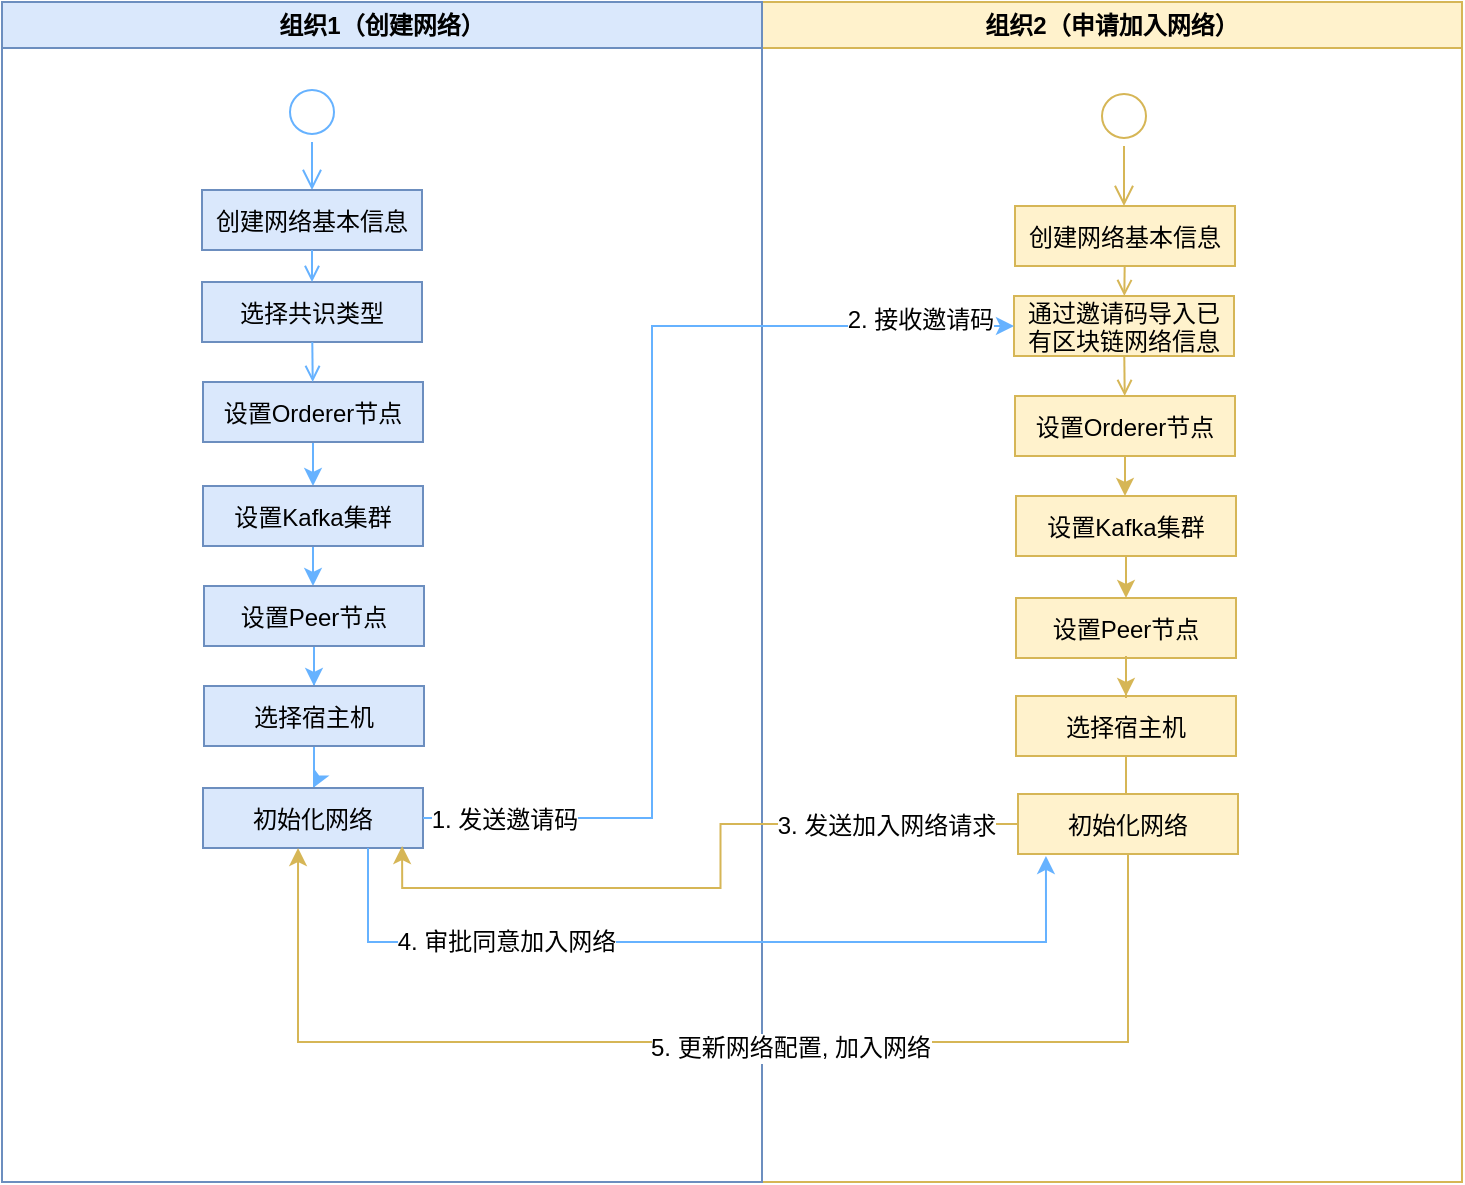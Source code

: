 <mxfile version="12.0.0" type="github" pages="1"><diagram id="x8NNEcimUP0-5_pCZJzI" name="Page-1"><mxGraphModel dx="932" dy="504" grid="0" gridSize="10" guides="1" tooltips="1" connect="1" arrows="1" fold="1" page="1" pageScale="1" pageWidth="3300" pageHeight="4681" math="0" shadow="0"><root><mxCell id="0"/><mxCell id="1" parent="0"/><mxCell id="lI8whCjla08CDnoV7UKN-1" value="组织2（申请加入网络）" style="swimlane;whiteSpace=wrap;startSize=23;fillColor=#fff2cc;strokeColor=#d6b656;" parent="1" vertex="1"><mxGeometry x="420" y="40" width="350" height="590" as="geometry"/></mxCell><mxCell id="lI8whCjla08CDnoV7UKN-2" value="" style="ellipse;shape=startState;fillColor=none;strokeColor=#d6b656;" parent="lI8whCjla08CDnoV7UKN-1" vertex="1"><mxGeometry x="166" y="42" width="30" height="30" as="geometry"/></mxCell><mxCell id="lI8whCjla08CDnoV7UKN-3" value="" style="edgeStyle=elbowEdgeStyle;elbow=horizontal;verticalAlign=bottom;endArrow=open;endSize=8;strokeColor=#d6b656;endFill=1;rounded=0;fillColor=#fff2cc;" parent="lI8whCjla08CDnoV7UKN-1" target="lI8whCjla08CDnoV7UKN-4" edge="1"><mxGeometry x="1" y="-88" as="geometry"><mxPoint x="16" y="-18" as="targetPoint"/><mxPoint x="181" y="72" as="sourcePoint"/></mxGeometry></mxCell><mxCell id="lI8whCjla08CDnoV7UKN-4" value="创建网络基本信息" style="fillColor=#fff2cc;strokeColor=#d6b656;" parent="lI8whCjla08CDnoV7UKN-1" vertex="1"><mxGeometry x="126.5" y="102" width="110" height="30" as="geometry"/></mxCell><mxCell id="lI8whCjla08CDnoV7UKN-5" value="通过邀请码导入已&#10;有区块链网络信息" style="fillColor=#fff2cc;strokeColor=#d6b656;" parent="lI8whCjla08CDnoV7UKN-1" vertex="1"><mxGeometry x="126" y="147" width="110" height="30" as="geometry"/></mxCell><mxCell id="lI8whCjla08CDnoV7UKN-6" value="" style="endArrow=open;strokeColor=#d6b656;endFill=1;rounded=0;fillColor=#fff2cc;" parent="lI8whCjla08CDnoV7UKN-1" source="lI8whCjla08CDnoV7UKN-4" target="lI8whCjla08CDnoV7UKN-5" edge="1"><mxGeometry relative="1" as="geometry"/></mxCell><mxCell id="lI8whCjla08CDnoV7UKN-7" value="设置Orderer节点" style="fillColor=#fff2cc;strokeColor=#d6b656;" parent="lI8whCjla08CDnoV7UKN-1" vertex="1"><mxGeometry x="126.5" y="197" width="110" height="30" as="geometry"/></mxCell><mxCell id="lI8whCjla08CDnoV7UKN-8" value="设置Kafka集群" style="fillColor=#fff2cc;strokeColor=#d6b656;" parent="lI8whCjla08CDnoV7UKN-1" vertex="1"><mxGeometry x="127" y="247" width="110" height="30" as="geometry"/></mxCell><mxCell id="lI8whCjla08CDnoV7UKN-9" value="" style="edgeStyle=orthogonalEdgeStyle;rounded=0;orthogonalLoop=1;jettySize=auto;html=1;strokeColor=#d6b656;fillColor=#fff2cc;" parent="lI8whCjla08CDnoV7UKN-1" source="lI8whCjla08CDnoV7UKN-7" target="lI8whCjla08CDnoV7UKN-8" edge="1"><mxGeometry relative="1" as="geometry"/></mxCell><mxCell id="lI8whCjla08CDnoV7UKN-10" value="设置Peer节点" style="fillColor=#fff2cc;strokeColor=#d6b656;" parent="lI8whCjla08CDnoV7UKN-1" vertex="1"><mxGeometry x="127" y="298" width="110" height="30" as="geometry"/></mxCell><mxCell id="lI8whCjla08CDnoV7UKN-11" value="" style="edgeStyle=orthogonalEdgeStyle;rounded=0;orthogonalLoop=1;jettySize=auto;html=1;strokeColor=#d6b656;fillColor=#fff2cc;" parent="lI8whCjla08CDnoV7UKN-1" source="lI8whCjla08CDnoV7UKN-8" target="lI8whCjla08CDnoV7UKN-10" edge="1"><mxGeometry relative="1" as="geometry"/></mxCell><mxCell id="lI8whCjla08CDnoV7UKN-12" value="选择宿主机" style="fillColor=#fff2cc;strokeColor=#d6b656;" parent="lI8whCjla08CDnoV7UKN-1" vertex="1"><mxGeometry x="127" y="347" width="110" height="30" as="geometry"/></mxCell><mxCell id="lI8whCjla08CDnoV7UKN-13" value="" style="edgeStyle=orthogonalEdgeStyle;rounded=0;orthogonalLoop=1;jettySize=auto;html=1;strokeColor=#d6b656;fillColor=#fff2cc;" parent="lI8whCjla08CDnoV7UKN-1" source="lI8whCjla08CDnoV7UKN-10" target="lI8whCjla08CDnoV7UKN-12" edge="1"><mxGeometry relative="1" as="geometry"/></mxCell><mxCell id="lI8whCjla08CDnoV7UKN-14" value="" style="edgeStyle=orthogonalEdgeStyle;rounded=0;orthogonalLoop=1;jettySize=auto;html=1;strokeColor=#d6b656;fillColor=#fff2cc;" parent="lI8whCjla08CDnoV7UKN-1" source="lI8whCjla08CDnoV7UKN-12" edge="1"><mxGeometry relative="1" as="geometry"><mxPoint x="182" y="396" as="targetPoint"/></mxGeometry></mxCell><mxCell id="lI8whCjla08CDnoV7UKN-15" value="" style="endArrow=open;strokeColor=#d6b656;endFill=1;rounded=0;fillColor=#fff2cc;" parent="lI8whCjla08CDnoV7UKN-1" source="lI8whCjla08CDnoV7UKN-5" target="lI8whCjla08CDnoV7UKN-7" edge="1"><mxGeometry relative="1" as="geometry"/></mxCell><mxCell id="lI8whCjla08CDnoV7UKN-16" value="初始化网络" style="fillColor=#fff2cc;strokeColor=#d6b656;" parent="lI8whCjla08CDnoV7UKN-1" vertex="1"><mxGeometry x="128" y="396" width="110" height="30" as="geometry"/></mxCell><mxCell id="lI8whCjla08CDnoV7UKN-17" value="组织1（创建网络）" style="swimlane;whiteSpace=wrap;fillColor=#dae8fc;strokeColor=#6c8ebf;" parent="1" vertex="1"><mxGeometry x="40" y="40" width="380" height="590" as="geometry"/></mxCell><mxCell id="lI8whCjla08CDnoV7UKN-18" value="" style="ellipse;shape=startState;fillColor=none;strokeColor=#66B2FF;" parent="lI8whCjla08CDnoV7UKN-17" vertex="1"><mxGeometry x="140" y="40" width="30" height="30" as="geometry"/></mxCell><mxCell id="lI8whCjla08CDnoV7UKN-19" value="" style="edgeStyle=elbowEdgeStyle;elbow=horizontal;verticalAlign=bottom;endArrow=open;endSize=8;strokeColor=#66B2FF;endFill=1;rounded=0" parent="lI8whCjla08CDnoV7UKN-17" source="lI8whCjla08CDnoV7UKN-18" target="lI8whCjla08CDnoV7UKN-20" edge="1"><mxGeometry x="140" y="40" as="geometry"><mxPoint x="155" y="110" as="targetPoint"/></mxGeometry></mxCell><mxCell id="lI8whCjla08CDnoV7UKN-20" value="创建网络基本信息" style="fillColor=#dae8fc;strokeColor=#6c8ebf;" parent="lI8whCjla08CDnoV7UKN-17" vertex="1"><mxGeometry x="100" y="94" width="110" height="30" as="geometry"/></mxCell><mxCell id="lI8whCjla08CDnoV7UKN-21" value="选择共识类型" style="fillColor=#dae8fc;strokeColor=#6c8ebf;" parent="lI8whCjla08CDnoV7UKN-17" vertex="1"><mxGeometry x="100" y="140" width="110" height="30" as="geometry"/></mxCell><mxCell id="lI8whCjla08CDnoV7UKN-22" value="" style="endArrow=open;strokeColor=#66B2FF;endFill=1;rounded=0" parent="lI8whCjla08CDnoV7UKN-17" source="lI8whCjla08CDnoV7UKN-20" target="lI8whCjla08CDnoV7UKN-21" edge="1"><mxGeometry relative="1" as="geometry"/></mxCell><mxCell id="lI8whCjla08CDnoV7UKN-23" value="" style="edgeStyle=orthogonalEdgeStyle;rounded=0;orthogonalLoop=1;jettySize=auto;html=1;strokeColor=#66B2FF;" parent="lI8whCjla08CDnoV7UKN-17" source="lI8whCjla08CDnoV7UKN-24" target="lI8whCjla08CDnoV7UKN-26" edge="1"><mxGeometry relative="1" as="geometry"/></mxCell><mxCell id="lI8whCjla08CDnoV7UKN-24" value="设置Orderer节点" style="fillColor=#dae8fc;strokeColor=#6c8ebf;" parent="lI8whCjla08CDnoV7UKN-17" vertex="1"><mxGeometry x="100.5" y="190" width="110" height="30" as="geometry"/></mxCell><mxCell id="lI8whCjla08CDnoV7UKN-25" value="" style="edgeStyle=orthogonalEdgeStyle;rounded=0;orthogonalLoop=1;jettySize=auto;html=1;strokeColor=#66B2FF;" parent="lI8whCjla08CDnoV7UKN-17" source="lI8whCjla08CDnoV7UKN-26" target="lI8whCjla08CDnoV7UKN-28" edge="1"><mxGeometry relative="1" as="geometry"/></mxCell><mxCell id="lI8whCjla08CDnoV7UKN-26" value="设置Kafka集群" style="fillColor=#dae8fc;strokeColor=#6c8ebf;" parent="lI8whCjla08CDnoV7UKN-17" vertex="1"><mxGeometry x="100.5" y="242" width="110" height="30" as="geometry"/></mxCell><mxCell id="lI8whCjla08CDnoV7UKN-27" value="" style="edgeStyle=orthogonalEdgeStyle;rounded=0;orthogonalLoop=1;jettySize=auto;html=1;strokeColor=#66B2FF;" parent="lI8whCjla08CDnoV7UKN-17" source="lI8whCjla08CDnoV7UKN-28" target="lI8whCjla08CDnoV7UKN-30" edge="1"><mxGeometry relative="1" as="geometry"/></mxCell><mxCell id="lI8whCjla08CDnoV7UKN-28" value="设置Peer节点" style="fillColor=#dae8fc;strokeColor=#6c8ebf;" parent="lI8whCjla08CDnoV7UKN-17" vertex="1"><mxGeometry x="101" y="292" width="110" height="30" as="geometry"/></mxCell><mxCell id="lI8whCjla08CDnoV7UKN-29" value="" style="edgeStyle=orthogonalEdgeStyle;rounded=0;orthogonalLoop=1;jettySize=auto;html=1;strokeColor=#66B2FF;" parent="lI8whCjla08CDnoV7UKN-17" source="lI8whCjla08CDnoV7UKN-30" target="lI8whCjla08CDnoV7UKN-31" edge="1"><mxGeometry relative="1" as="geometry"/></mxCell><mxCell id="lI8whCjla08CDnoV7UKN-30" value="选择宿主机" style="fillColor=#dae8fc;strokeColor=#6c8ebf;" parent="lI8whCjla08CDnoV7UKN-17" vertex="1"><mxGeometry x="101" y="342" width="110" height="30" as="geometry"/></mxCell><mxCell id="lI8whCjla08CDnoV7UKN-31" value="初始化网络" style="fillColor=#dae8fc;strokeColor=#6c8ebf;" parent="lI8whCjla08CDnoV7UKN-17" vertex="1"><mxGeometry x="100.5" y="393" width="110" height="30" as="geometry"/></mxCell><mxCell id="lI8whCjla08CDnoV7UKN-32" value="" style="endArrow=open;strokeColor=#66B2FF;endFill=1;rounded=0" parent="lI8whCjla08CDnoV7UKN-17" source="lI8whCjla08CDnoV7UKN-21" target="lI8whCjla08CDnoV7UKN-24" edge="1"><mxGeometry relative="1" as="geometry"/></mxCell><mxCell id="lI8whCjla08CDnoV7UKN-33" style="edgeStyle=orthogonalEdgeStyle;rounded=0;orthogonalLoop=1;jettySize=auto;html=1;exitX=1;exitY=0.5;exitDx=0;exitDy=0;entryX=0;entryY=0.5;entryDx=0;entryDy=0;strokeColor=#66B2FF;" parent="1" source="lI8whCjla08CDnoV7UKN-31" target="lI8whCjla08CDnoV7UKN-5" edge="1"><mxGeometry relative="1" as="geometry"><Array as="points"><mxPoint x="365" y="448"/><mxPoint x="365" y="202"/></Array></mxGeometry></mxCell><mxCell id="lI8whCjla08CDnoV7UKN-34" value="1. 发送邀请码" style="text;html=1;resizable=0;points=[];align=center;verticalAlign=middle;labelBackgroundColor=#ffffff;" parent="lI8whCjla08CDnoV7UKN-33" vertex="1" connectable="0"><mxGeometry x="-0.852" y="-1" relative="1" as="geometry"><mxPoint as="offset"/></mxGeometry></mxCell><mxCell id="lI8whCjla08CDnoV7UKN-35" value="2. 接收邀请码" style="text;html=1;resizable=0;points=[];align=center;verticalAlign=middle;labelBackgroundColor=#ffffff;" parent="lI8whCjla08CDnoV7UKN-33" vertex="1" connectable="0"><mxGeometry x="0.808" y="3" relative="1" as="geometry"><mxPoint x="5" as="offset"/></mxGeometry></mxCell><mxCell id="lI8whCjla08CDnoV7UKN-36" style="edgeStyle=orthogonalEdgeStyle;rounded=0;orthogonalLoop=1;jettySize=auto;html=1;exitX=0;exitY=0.5;exitDx=0;exitDy=0;entryX=0.905;entryY=0.967;entryDx=0;entryDy=0;entryPerimeter=0;strokeColor=#d6b656;fillColor=#fff2cc;" parent="1" source="lI8whCjla08CDnoV7UKN-16" target="lI8whCjla08CDnoV7UKN-31" edge="1"><mxGeometry relative="1" as="geometry"/></mxCell><mxCell id="lI8whCjla08CDnoV7UKN-37" value="3. 发送加入网络请求" style="text;html=1;resizable=0;points=[];align=center;verticalAlign=middle;labelBackgroundColor=#ffffff;" parent="lI8whCjla08CDnoV7UKN-36" vertex="1" connectable="0"><mxGeometry x="-0.429" y="1" relative="1" as="geometry"><mxPoint x="37" as="offset"/></mxGeometry></mxCell><mxCell id="lI8whCjla08CDnoV7UKN-38" style="edgeStyle=orthogonalEdgeStyle;rounded=0;orthogonalLoop=1;jettySize=auto;html=1;exitX=0.75;exitY=1;exitDx=0;exitDy=0;entryX=0.127;entryY=1.033;entryDx=0;entryDy=0;entryPerimeter=0;strokeColor=#66B2FF;" parent="1" source="lI8whCjla08CDnoV7UKN-31" target="lI8whCjla08CDnoV7UKN-16" edge="1"><mxGeometry relative="1" as="geometry"><Array as="points"><mxPoint x="223" y="510"/><mxPoint x="562" y="510"/></Array></mxGeometry></mxCell><mxCell id="lI8whCjla08CDnoV7UKN-39" value="4. 审批同意加入网络" style="text;html=1;resizable=0;points=[];align=center;verticalAlign=middle;labelBackgroundColor=#ffffff;" parent="lI8whCjla08CDnoV7UKN-38" vertex="1" connectable="0"><mxGeometry x="-0.781" y="31" relative="1" as="geometry"><mxPoint x="69" y="31" as="offset"/></mxGeometry></mxCell><mxCell id="lI8whCjla08CDnoV7UKN-40" style="edgeStyle=orthogonalEdgeStyle;rounded=0;orthogonalLoop=1;jettySize=auto;html=1;exitX=0.5;exitY=1;exitDx=0;exitDy=0;entryX=0.432;entryY=1;entryDx=0;entryDy=0;entryPerimeter=0;strokeColor=#d6b656;fillColor=#fff2cc;" parent="1" source="lI8whCjla08CDnoV7UKN-16" target="lI8whCjla08CDnoV7UKN-31" edge="1"><mxGeometry relative="1" as="geometry"><Array as="points"><mxPoint x="603" y="560"/><mxPoint x="188" y="560"/></Array></mxGeometry></mxCell><mxCell id="lI8whCjla08CDnoV7UKN-41" value="5. 更新网络配置, 加入网络" style="text;html=1;resizable=0;points=[];align=center;verticalAlign=middle;labelBackgroundColor=#ffffff;" parent="lI8whCjla08CDnoV7UKN-40" vertex="1" connectable="0"><mxGeometry x="-0.132" y="3" relative="1" as="geometry"><mxPoint as="offset"/></mxGeometry></mxCell></root></mxGraphModel></diagram></mxfile>